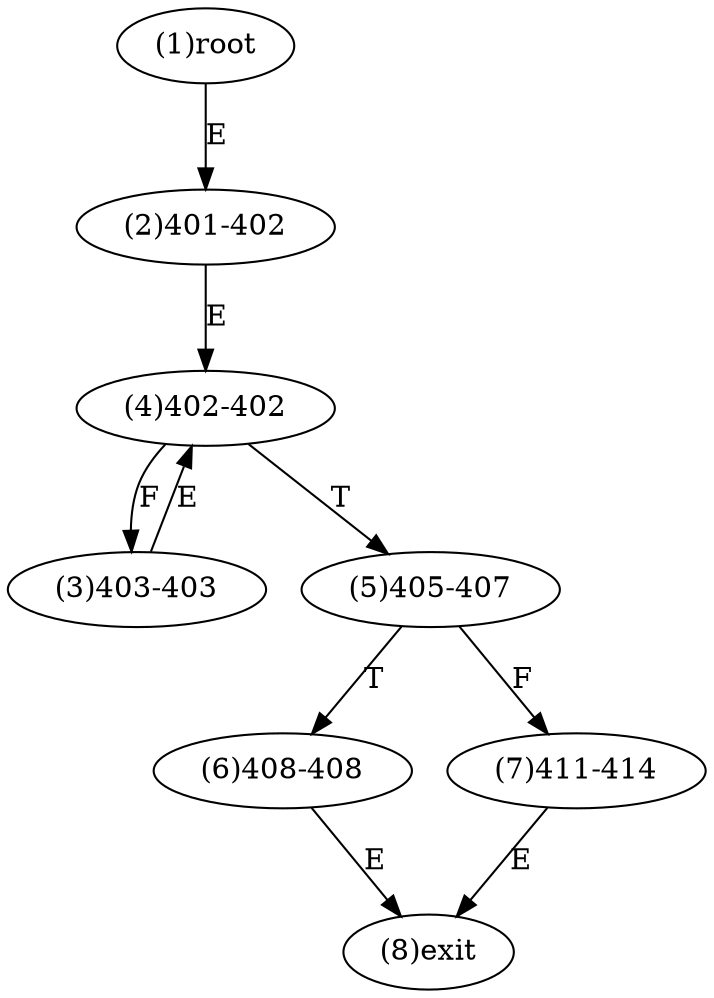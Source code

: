 digraph "" { 
1[ label="(1)root"];
2[ label="(2)401-402"];
3[ label="(3)403-403"];
4[ label="(4)402-402"];
5[ label="(5)405-407"];
6[ label="(6)408-408"];
7[ label="(7)411-414"];
8[ label="(8)exit"];
1->2[ label="E"];
2->4[ label="E"];
3->4[ label="E"];
4->3[ label="F"];
4->5[ label="T"];
5->7[ label="F"];
5->6[ label="T"];
6->8[ label="E"];
7->8[ label="E"];
}
